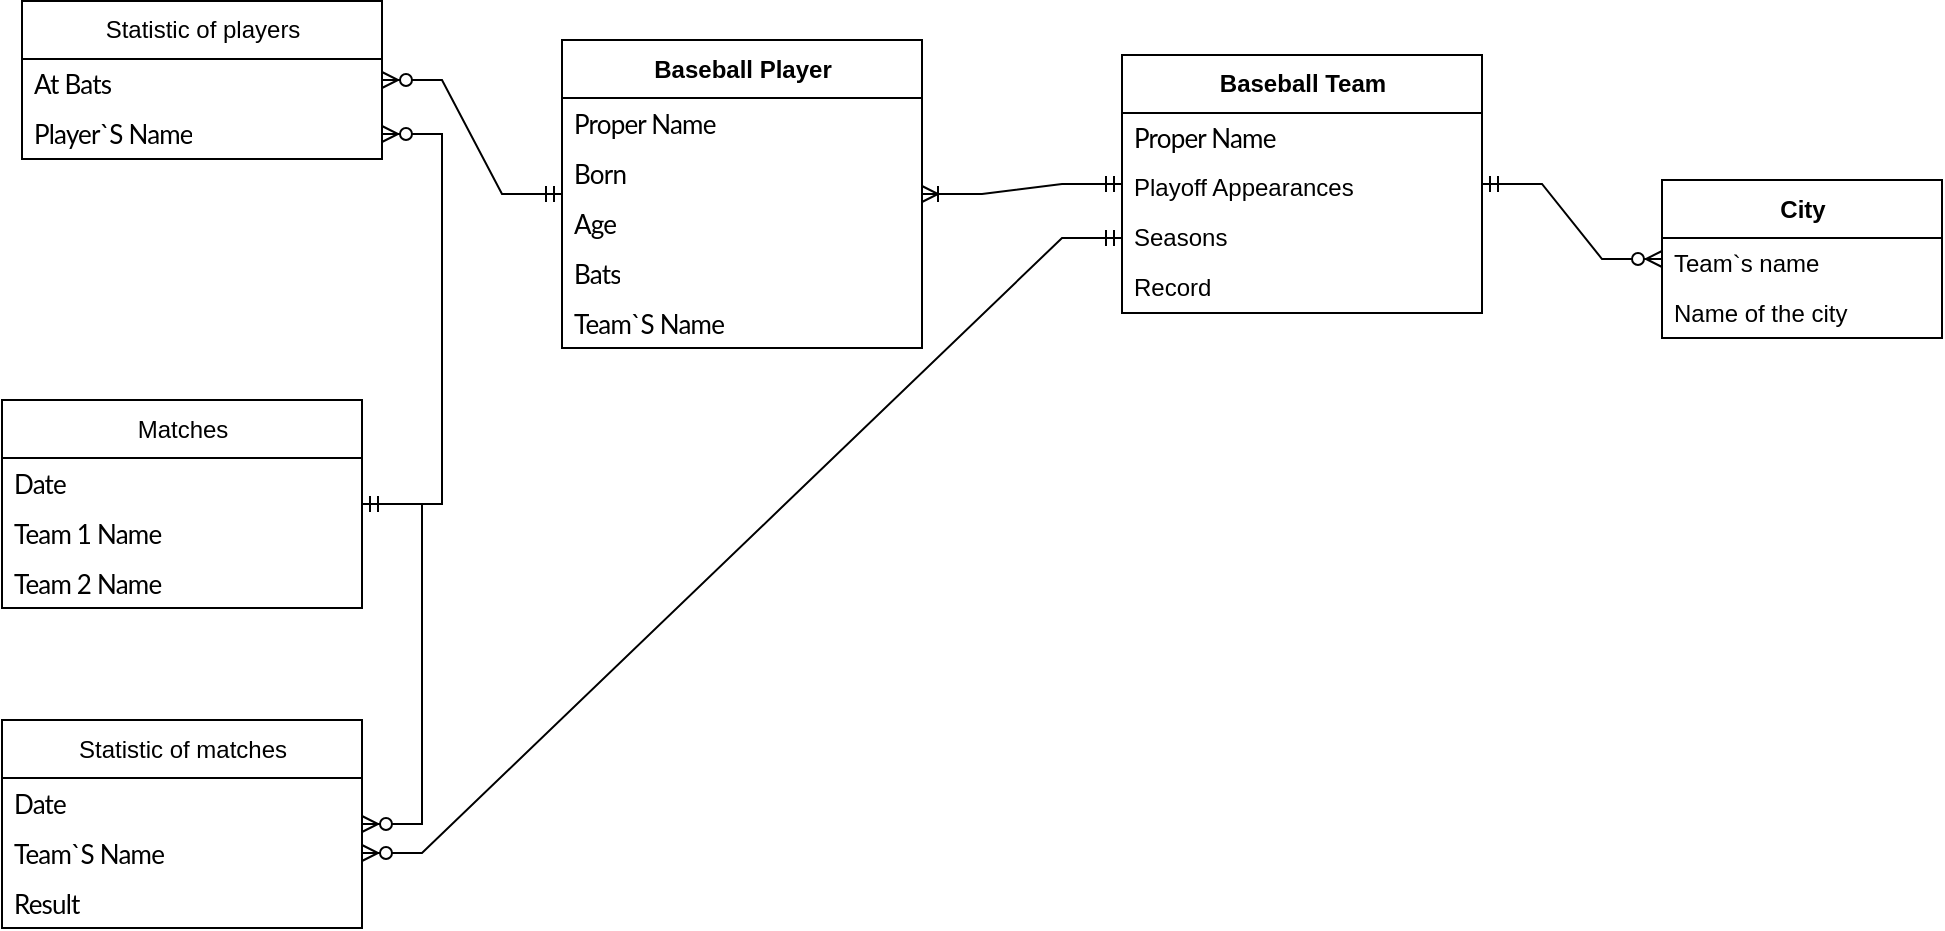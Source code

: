 <mxfile version="17.4.6" type="device"><diagram id="Kg3alO2JiFtG-ygVj5f7" name="Page-1"><mxGraphModel dx="2012" dy="658" grid="1" gridSize="10" guides="1" tooltips="1" connect="1" arrows="1" fold="1" page="1" pageScale="1" pageWidth="827" pageHeight="1169" math="0" shadow="0"><root><mxCell id="0"/><mxCell id="1" parent="0"/><mxCell id="pXHwKqjTBpk4UqRzjR2_-15" value="Baseball Player" style="swimlane;fontStyle=1;align=center;verticalAlign=middle;childLayout=stackLayout;horizontal=1;startSize=29;horizontalStack=0;resizeParent=1;resizeParentMax=0;resizeLast=0;collapsible=0;marginBottom=0;html=1;" parent="1" vertex="1"><mxGeometry x="20" y="90" width="180" height="154" as="geometry"/></mxCell><mxCell id="pXHwKqjTBpk4UqRzjR2_-21" value="&lt;span style=&quot;font-family: &amp;#34;lato&amp;#34; , sans-serif ; font-size: 13px ; letter-spacing: -0.4px ; text-align: center ; text-transform: capitalize ; background-color: rgb(255 , 255 , 255)&quot;&gt;Proper Name&lt;/span&gt;" style="text;html=1;strokeColor=none;fillColor=none;align=left;verticalAlign=middle;spacingLeft=4;spacingRight=4;overflow=hidden;rotatable=0;points=[[0,0.5],[1,0.5]];portConstraint=eastwest;" parent="pXHwKqjTBpk4UqRzjR2_-15" vertex="1"><mxGeometry y="29" width="180" height="25" as="geometry"/></mxCell><mxCell id="pXHwKqjTBpk4UqRzjR2_-22" value="&lt;div style=&quot;text-align: center&quot;&gt;&lt;font face=&quot;lato, sans-serif&quot;&gt;&lt;span style=&quot;font-size: 13px ; letter-spacing: -0.4px ; text-transform: capitalize&quot;&gt;Born&lt;/span&gt;&lt;/font&gt;&lt;br&gt;&lt;/div&gt;" style="text;html=1;strokeColor=none;fillColor=none;align=left;verticalAlign=middle;spacingLeft=4;spacingRight=4;overflow=hidden;rotatable=0;points=[[0,0.5],[1,0.5]];portConstraint=eastwest;" parent="pXHwKqjTBpk4UqRzjR2_-15" vertex="1"><mxGeometry y="54" width="180" height="25" as="geometry"/></mxCell><mxCell id="pXHwKqjTBpk4UqRzjR2_-17" value="&lt;div style=&quot;text-align: center&quot;&gt;&lt;font face=&quot;lato, sans-serif&quot;&gt;&lt;span style=&quot;font-size: 13px ; letter-spacing: -0.4px ; text-transform: capitalize&quot;&gt;Age&lt;/span&gt;&lt;/font&gt;&lt;br&gt;&lt;/div&gt;" style="text;html=1;strokeColor=none;fillColor=none;align=left;verticalAlign=middle;spacingLeft=4;spacingRight=4;overflow=hidden;rotatable=0;points=[[0,0.5],[1,0.5]];portConstraint=eastwest;" parent="pXHwKqjTBpk4UqRzjR2_-15" vertex="1"><mxGeometry y="79" width="180" height="25" as="geometry"/></mxCell><mxCell id="Vm8TOFL2XEjmAmH2fnWt-1" value="&lt;div style=&quot;text-align: center&quot;&gt;&lt;font face=&quot;lato, sans-serif&quot;&gt;&lt;span style=&quot;font-size: 13px ; letter-spacing: -0.4px ; text-transform: capitalize&quot;&gt;Bats&lt;/span&gt;&lt;/font&gt;&lt;br&gt;&lt;/div&gt;" style="text;html=1;strokeColor=none;fillColor=none;align=left;verticalAlign=middle;spacingLeft=4;spacingRight=4;overflow=hidden;rotatable=0;points=[[0,0.5],[1,0.5]];portConstraint=eastwest;" vertex="1" parent="pXHwKqjTBpk4UqRzjR2_-15"><mxGeometry y="104" width="180" height="25" as="geometry"/></mxCell><mxCell id="Vm8TOFL2XEjmAmH2fnWt-4" value="&lt;div style=&quot;text-align: center&quot;&gt;&lt;font face=&quot;lato, sans-serif&quot;&gt;&lt;span style=&quot;font-size: 13px ; letter-spacing: -0.4px ; text-transform: capitalize&quot;&gt;Team`s name&lt;/span&gt;&lt;/font&gt;&lt;br&gt;&lt;/div&gt;" style="text;html=1;strokeColor=none;fillColor=none;align=left;verticalAlign=middle;spacingLeft=4;spacingRight=4;overflow=hidden;rotatable=0;points=[[0,0.5],[1,0.5]];portConstraint=eastwest;" vertex="1" parent="pXHwKqjTBpk4UqRzjR2_-15"><mxGeometry y="129" width="180" height="25" as="geometry"/></mxCell><mxCell id="pXHwKqjTBpk4UqRzjR2_-29" value="Baseball&amp;nbsp;Team" style="swimlane;fontStyle=1;align=center;verticalAlign=middle;childLayout=stackLayout;horizontal=1;startSize=29;horizontalStack=0;resizeParent=1;resizeParentMax=0;resizeLast=0;collapsible=0;marginBottom=0;html=1;" parent="1" vertex="1"><mxGeometry x="300" y="97.5" width="180" height="129" as="geometry"/></mxCell><mxCell id="pXHwKqjTBpk4UqRzjR2_-30" value="&lt;span style=&quot;font-family: &amp;#34;lato&amp;#34; , sans-serif ; font-size: 13px ; letter-spacing: -0.4px ; text-align: center ; text-transform: capitalize ; background-color: rgb(255 , 255 , 255)&quot;&gt;Proper Name&lt;/span&gt;" style="text;html=1;strokeColor=none;fillColor=none;align=left;verticalAlign=middle;spacingLeft=4;spacingRight=4;overflow=hidden;rotatable=0;points=[[0,0.5],[1,0.5]];portConstraint=eastwest;" parent="pXHwKqjTBpk4UqRzjR2_-29" vertex="1"><mxGeometry y="29" width="180" height="25" as="geometry"/></mxCell><mxCell id="Vm8TOFL2XEjmAmH2fnWt-2" value="Playoff Appearances" style="text;html=1;strokeColor=none;fillColor=none;align=left;verticalAlign=middle;spacingLeft=4;spacingRight=4;overflow=hidden;rotatable=0;points=[[0,0.5],[1,0.5]];portConstraint=eastwest;" vertex="1" parent="pXHwKqjTBpk4UqRzjR2_-29"><mxGeometry y="54" width="180" height="25" as="geometry"/></mxCell><mxCell id="pXHwKqjTBpk4UqRzjR2_-32" value="Seasons" style="text;html=1;strokeColor=none;fillColor=none;align=left;verticalAlign=middle;spacingLeft=4;spacingRight=4;overflow=hidden;rotatable=0;points=[[0,0.5],[1,0.5]];portConstraint=eastwest;" parent="pXHwKqjTBpk4UqRzjR2_-29" vertex="1"><mxGeometry y="79" width="180" height="25" as="geometry"/></mxCell><mxCell id="Vm8TOFL2XEjmAmH2fnWt-3" value="Record" style="text;html=1;strokeColor=none;fillColor=none;align=left;verticalAlign=middle;spacingLeft=4;spacingRight=4;overflow=hidden;rotatable=0;points=[[0,0.5],[1,0.5]];portConstraint=eastwest;" vertex="1" parent="pXHwKqjTBpk4UqRzjR2_-29"><mxGeometry y="104" width="180" height="25" as="geometry"/></mxCell><mxCell id="NZu0PfaUWGTX_JWqYU0R-1" value="&lt;span style=&quot;font-weight: 400&quot;&gt;Statistic of players&lt;/span&gt;" style="swimlane;fontStyle=1;align=center;verticalAlign=middle;childLayout=stackLayout;horizontal=1;startSize=29;horizontalStack=0;resizeParent=1;resizeParentMax=0;resizeLast=0;collapsible=0;marginBottom=0;html=1;" parent="1" vertex="1"><mxGeometry x="-250" y="70.5" width="180" height="79" as="geometry"/></mxCell><mxCell id="NZu0PfaUWGTX_JWqYU0R-12" value="&lt;div style=&quot;text-align: center&quot;&gt;&lt;font face=&quot;lato, sans-serif&quot;&gt;&lt;span style=&quot;font-size: 13px ; letter-spacing: -0.4px ; text-transform: capitalize&quot;&gt;At Bats&lt;/span&gt;&lt;/font&gt;&lt;br&gt;&lt;/div&gt;" style="text;html=1;strokeColor=none;fillColor=none;align=left;verticalAlign=middle;spacingLeft=4;spacingRight=4;overflow=hidden;rotatable=0;points=[[0,0.5],[1,0.5]];portConstraint=eastwest;" parent="NZu0PfaUWGTX_JWqYU0R-1" vertex="1"><mxGeometry y="29" width="180" height="25" as="geometry"/></mxCell><mxCell id="NZu0PfaUWGTX_JWqYU0R-11" value="&lt;div style=&quot;text-align: center&quot;&gt;&lt;font face=&quot;lato, sans-serif&quot;&gt;&lt;span style=&quot;font-size: 13px ; letter-spacing: -0.4px ; text-transform: capitalize&quot;&gt;Player`s name&lt;/span&gt;&lt;/font&gt;&lt;br&gt;&lt;/div&gt;" style="text;html=1;strokeColor=none;fillColor=none;align=left;verticalAlign=middle;spacingLeft=4;spacingRight=4;overflow=hidden;rotatable=0;points=[[0,0.5],[1,0.5]];portConstraint=eastwest;" parent="NZu0PfaUWGTX_JWqYU0R-1" vertex="1"><mxGeometry y="54" width="180" height="25" as="geometry"/></mxCell><mxCell id="NZu0PfaUWGTX_JWqYU0R-13" value="&lt;span style=&quot;font-weight: 400&quot;&gt;Statistic of matches&lt;/span&gt;" style="swimlane;fontStyle=1;align=center;verticalAlign=middle;childLayout=stackLayout;horizontal=1;startSize=29;horizontalStack=0;resizeParent=1;resizeParentMax=0;resizeLast=0;collapsible=0;marginBottom=0;html=1;" parent="1" vertex="1"><mxGeometry x="-260" y="430" width="180" height="104" as="geometry"/></mxCell><mxCell id="NZu0PfaUWGTX_JWqYU0R-14" value="&lt;div style=&quot;text-align: center&quot;&gt;&lt;font face=&quot;lato, sans-serif&quot;&gt;&lt;span style=&quot;font-size: 13px ; letter-spacing: -0.4px ; text-transform: capitalize&quot;&gt;Date&lt;/span&gt;&lt;/font&gt;&lt;br&gt;&lt;/div&gt;" style="text;html=1;strokeColor=none;fillColor=none;align=left;verticalAlign=middle;spacingLeft=4;spacingRight=4;overflow=hidden;rotatable=0;points=[[0,0.5],[1,0.5]];portConstraint=eastwest;" parent="NZu0PfaUWGTX_JWqYU0R-13" vertex="1"><mxGeometry y="29" width="180" height="25" as="geometry"/></mxCell><mxCell id="NZu0PfaUWGTX_JWqYU0R-15" value="&lt;div style=&quot;text-align: center&quot;&gt;&lt;font face=&quot;lato, sans-serif&quot;&gt;&lt;span style=&quot;font-size: 13px ; letter-spacing: -0.4px ; text-transform: capitalize&quot;&gt;Team`s name&lt;/span&gt;&lt;/font&gt;&lt;/div&gt;" style="text;html=1;strokeColor=none;fillColor=none;align=left;verticalAlign=middle;spacingLeft=4;spacingRight=4;overflow=hidden;rotatable=0;points=[[0,0.5],[1,0.5]];portConstraint=eastwest;" parent="NZu0PfaUWGTX_JWqYU0R-13" vertex="1"><mxGeometry y="54" width="180" height="25" as="geometry"/></mxCell><mxCell id="Vm8TOFL2XEjmAmH2fnWt-6" value="&lt;div style=&quot;text-align: center&quot;&gt;&lt;font face=&quot;lato, sans-serif&quot;&gt;&lt;span style=&quot;font-size: 13px ; letter-spacing: -0.4px ; text-transform: capitalize&quot;&gt;Result&lt;/span&gt;&lt;/font&gt;&lt;/div&gt;" style="text;html=1;strokeColor=none;fillColor=none;align=left;verticalAlign=middle;spacingLeft=4;spacingRight=4;overflow=hidden;rotatable=0;points=[[0,0.5],[1,0.5]];portConstraint=eastwest;" vertex="1" parent="NZu0PfaUWGTX_JWqYU0R-13"><mxGeometry y="79" width="180" height="25" as="geometry"/></mxCell><mxCell id="NZu0PfaUWGTX_JWqYU0R-16" value="" style="edgeStyle=entityRelationEdgeStyle;fontSize=12;html=1;endArrow=ERzeroToMany;startArrow=ERmandOne;rounded=0;" parent="1" source="NZu0PfaUWGTX_JWqYU0R-17" target="NZu0PfaUWGTX_JWqYU0R-13" edge="1"><mxGeometry width="100" height="100" relative="1" as="geometry"><mxPoint x="20" y="540" as="sourcePoint"/><mxPoint x="120" y="440" as="targetPoint"/></mxGeometry></mxCell><mxCell id="NZu0PfaUWGTX_JWqYU0R-17" value="&lt;span style=&quot;font-weight: 400&quot;&gt;Matches&lt;/span&gt;" style="swimlane;fontStyle=1;align=center;verticalAlign=middle;childLayout=stackLayout;horizontal=1;startSize=29;horizontalStack=0;resizeParent=1;resizeParentMax=0;resizeLast=0;collapsible=0;marginBottom=0;html=1;" parent="1" vertex="1"><mxGeometry x="-260" y="270" width="180" height="104" as="geometry"/></mxCell><mxCell id="NZu0PfaUWGTX_JWqYU0R-18" value="&lt;div style=&quot;text-align: center&quot;&gt;&lt;font face=&quot;lato, sans-serif&quot;&gt;&lt;span style=&quot;font-size: 13px ; letter-spacing: -0.4px ; text-transform: capitalize&quot;&gt;Date&lt;/span&gt;&lt;/font&gt;&lt;br&gt;&lt;/div&gt;" style="text;html=1;strokeColor=none;fillColor=none;align=left;verticalAlign=middle;spacingLeft=4;spacingRight=4;overflow=hidden;rotatable=0;points=[[0,0.5],[1,0.5]];portConstraint=eastwest;" parent="NZu0PfaUWGTX_JWqYU0R-17" vertex="1"><mxGeometry y="29" width="180" height="25" as="geometry"/></mxCell><mxCell id="NZu0PfaUWGTX_JWqYU0R-19" value="&lt;div style=&quot;text-align: center&quot;&gt;&lt;font face=&quot;lato, sans-serif&quot;&gt;&lt;span style=&quot;font-size: 13px ; letter-spacing: -0.4px ; text-transform: capitalize&quot;&gt;Team 1 name&lt;/span&gt;&lt;/font&gt;&lt;/div&gt;" style="text;html=1;strokeColor=none;fillColor=none;align=left;verticalAlign=middle;spacingLeft=4;spacingRight=4;overflow=hidden;rotatable=0;points=[[0,0.5],[1,0.5]];portConstraint=eastwest;" parent="NZu0PfaUWGTX_JWqYU0R-17" vertex="1"><mxGeometry y="54" width="180" height="25" as="geometry"/></mxCell><mxCell id="Vm8TOFL2XEjmAmH2fnWt-5" value="&lt;div style=&quot;text-align: center&quot;&gt;&lt;font face=&quot;lato, sans-serif&quot;&gt;&lt;span style=&quot;font-size: 13px ; letter-spacing: -0.4px ; text-transform: capitalize&quot;&gt;Team 2 Name&lt;/span&gt;&lt;/font&gt;&lt;/div&gt;" style="text;html=1;strokeColor=none;fillColor=none;align=left;verticalAlign=middle;spacingLeft=4;spacingRight=4;overflow=hidden;rotatable=0;points=[[0,0.5],[1,0.5]];portConstraint=eastwest;" vertex="1" parent="NZu0PfaUWGTX_JWqYU0R-17"><mxGeometry y="79" width="180" height="25" as="geometry"/></mxCell><mxCell id="NZu0PfaUWGTX_JWqYU0R-20" value="" style="edgeStyle=entityRelationEdgeStyle;fontSize=12;html=1;endArrow=ERzeroToMany;startArrow=ERmandOne;rounded=0;" parent="1" source="NZu0PfaUWGTX_JWqYU0R-17" target="NZu0PfaUWGTX_JWqYU0R-11" edge="1"><mxGeometry width="100" height="100" relative="1" as="geometry"><mxPoint x="100.0" y="370" as="sourcePoint"/><mxPoint x="-150" y="180" as="targetPoint"/></mxGeometry></mxCell><mxCell id="NZu0PfaUWGTX_JWqYU0R-21" value="" style="edgeStyle=entityRelationEdgeStyle;fontSize=12;html=1;endArrow=ERzeroToMany;startArrow=ERmandOne;rounded=0;" parent="1" source="pXHwKqjTBpk4UqRzjR2_-15" target="NZu0PfaUWGTX_JWqYU0R-1" edge="1"><mxGeometry width="100" height="100" relative="1" as="geometry"><mxPoint x="252.86" y="370" as="sourcePoint"/><mxPoint x="130.0" y="503.316" as="targetPoint"/></mxGeometry></mxCell><mxCell id="NZu0PfaUWGTX_JWqYU0R-22" value="" style="edgeStyle=entityRelationEdgeStyle;fontSize=12;html=1;endArrow=ERoneToMany;startArrow=ERmandOne;rounded=0;" parent="1" source="pXHwKqjTBpk4UqRzjR2_-29" target="pXHwKqjTBpk4UqRzjR2_-15" edge="1"><mxGeometry width="100" height="100" relative="1" as="geometry"><mxPoint x="200" y="530" as="sourcePoint"/><mxPoint x="300" y="430" as="targetPoint"/></mxGeometry></mxCell><mxCell id="NZu0PfaUWGTX_JWqYU0R-23" value="City" style="swimlane;fontStyle=1;align=center;verticalAlign=middle;childLayout=stackLayout;horizontal=1;startSize=29;horizontalStack=0;resizeParent=1;resizeParentMax=0;resizeLast=0;collapsible=0;marginBottom=0;html=1;" parent="1" vertex="1"><mxGeometry x="570" y="160" width="140" height="79" as="geometry"/></mxCell><mxCell id="NZu0PfaUWGTX_JWqYU0R-26" value="Team`s name" style="text;html=1;strokeColor=none;fillColor=none;align=left;verticalAlign=middle;spacingLeft=4;spacingRight=4;overflow=hidden;rotatable=0;points=[[0,0.5],[1,0.5]];portConstraint=eastwest;" parent="NZu0PfaUWGTX_JWqYU0R-23" vertex="1"><mxGeometry y="29" width="140" height="25" as="geometry"/></mxCell><mxCell id="Vm8TOFL2XEjmAmH2fnWt-7" value="Name of the city" style="text;html=1;strokeColor=none;fillColor=none;align=left;verticalAlign=middle;spacingLeft=4;spacingRight=4;overflow=hidden;rotatable=0;points=[[0,0.5],[1,0.5]];portConstraint=eastwest;" vertex="1" parent="NZu0PfaUWGTX_JWqYU0R-23"><mxGeometry y="54" width="140" height="25" as="geometry"/></mxCell><mxCell id="NZu0PfaUWGTX_JWqYU0R-27" value="" style="edgeStyle=entityRelationEdgeStyle;fontSize=12;html=1;endArrow=ERzeroToMany;startArrow=ERmandOne;rounded=0;" parent="1" source="pXHwKqjTBpk4UqRzjR2_-29" target="NZu0PfaUWGTX_JWqYU0R-23" edge="1"><mxGeometry width="100" height="100" relative="1" as="geometry"><mxPoint x="480" y="110" as="sourcePoint"/><mxPoint x="570.0" y="173.466" as="targetPoint"/></mxGeometry></mxCell><mxCell id="iNPBdFQ61HM7G2YmlH5_-2" value="" style="edgeStyle=entityRelationEdgeStyle;fontSize=12;html=1;endArrow=ERzeroToMany;startArrow=ERmandOne;rounded=0;" parent="1" source="pXHwKqjTBpk4UqRzjR2_-32" target="NZu0PfaUWGTX_JWqYU0R-15" edge="1"><mxGeometry width="100" height="100" relative="1" as="geometry"><mxPoint x="300" y="189" as="sourcePoint"/><mxPoint x="300" y="530.0" as="targetPoint"/></mxGeometry></mxCell></root></mxGraphModel></diagram></mxfile>